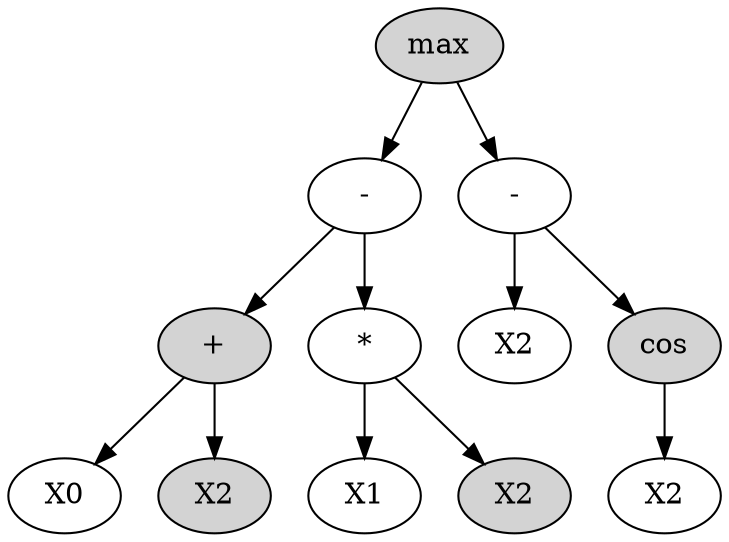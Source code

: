 digraph point_mut_after {
	compound=true
	A2 [label=max style=filled]
	B2 [label="-"]
	C2 [label="-"]
	D2 [label="+" style=filled]
	E2 [label="*"]
	F2 [label=X2]
	G2 [label=cos style=filled]
	H2 [label=X0]
	I2 [label=X2 style=filled]
	J2 [label=X1]
	K2 [label=X2 style=filled]
	L2 [label=X2]
	A2 -> B2
	A2 -> C2
	B2 -> D2
	B2 -> E2
	C2 -> F2
	C2 -> G2
	D2 -> H2
	D2 -> I2
	E2 -> J2
	E2 -> K2
	G2 -> L2
}
